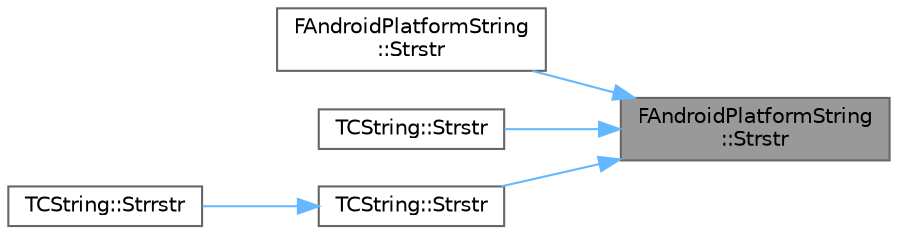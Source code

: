 digraph "FAndroidPlatformString::Strstr"
{
 // INTERACTIVE_SVG=YES
 // LATEX_PDF_SIZE
  bgcolor="transparent";
  edge [fontname=Helvetica,fontsize=10,labelfontname=Helvetica,labelfontsize=10];
  node [fontname=Helvetica,fontsize=10,shape=box,height=0.2,width=0.4];
  rankdir="RL";
  Node1 [id="Node000001",label="FAndroidPlatformString\l::Strstr",height=0.2,width=0.4,color="gray40", fillcolor="grey60", style="filled", fontcolor="black",tooltip=" "];
  Node1 -> Node2 [id="edge1_Node000001_Node000002",dir="back",color="steelblue1",style="solid",tooltip=" "];
  Node2 [id="Node000002",label="FAndroidPlatformString\l::Strstr",height=0.2,width=0.4,color="grey40", fillcolor="white", style="filled",URL="$d5/d69/structFAndroidPlatformString.html#a07dd9063d8c7bb600a158911985a7294",tooltip=" "];
  Node1 -> Node3 [id="edge2_Node000001_Node000003",dir="back",color="steelblue1",style="solid",tooltip=" "];
  Node3 [id="Node000003",label="TCString::Strstr",height=0.2,width=0.4,color="grey40", fillcolor="white", style="filled",URL="$df/d74/structTCString.html#a454fa449845bd9c3f2c6caba32e8c64d",tooltip=" "];
  Node1 -> Node4 [id="edge3_Node000001_Node000004",dir="back",color="steelblue1",style="solid",tooltip=" "];
  Node4 [id="Node000004",label="TCString::Strstr",height=0.2,width=0.4,color="grey40", fillcolor="white", style="filled",URL="$df/d74/structTCString.html#a509b841ca1b8b69e40cf81a6486aa077",tooltip="strstr wrapper"];
  Node4 -> Node5 [id="edge4_Node000004_Node000005",dir="back",color="steelblue1",style="solid",tooltip=" "];
  Node5 [id="Node000005",label="TCString::Strrstr",height=0.2,width=0.4,color="grey40", fillcolor="white", style="filled",URL="$df/d74/structTCString.html#ab9fa823084f16f1e09d594330c12f8f0",tooltip=" "];
}
